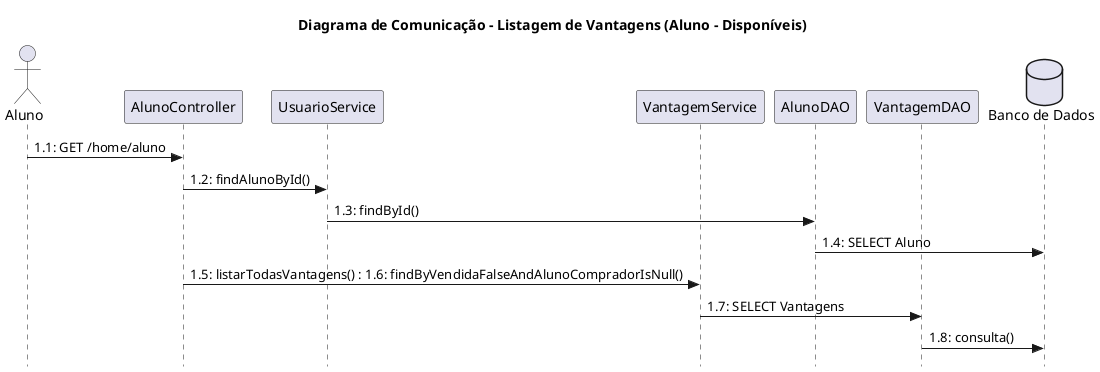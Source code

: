 @startuml Lista de Vantagem
skinparam handwritten false
skinparam style strictuml

title Diagrama de Comunicação - Listagem de Vantagens (Aluno - Disponíveis)

actor Aluno as aluno

participant AlunoController as ac
participant UsuarioService as us
participant VantagemService as vs
participant AlunoDAO as adao
participant VantagemDAO as vdao

database "Banco de Dados" as db

aluno -> ac : 1.1: GET /home/aluno
ac -> us : 1.2: findAlunoById()
us -> adao : 1.3: findById()
adao -> db : 1.4: SELECT Aluno
ac -> vs : 1.5: listarTodasVantagens() : 1.6: findByVendidaFalseAndAlunoCompradorIsNull()
vs -> vdao : 1.7: SELECT Vantagens
vdao -> db : 1.8: consulta()
@enduml
